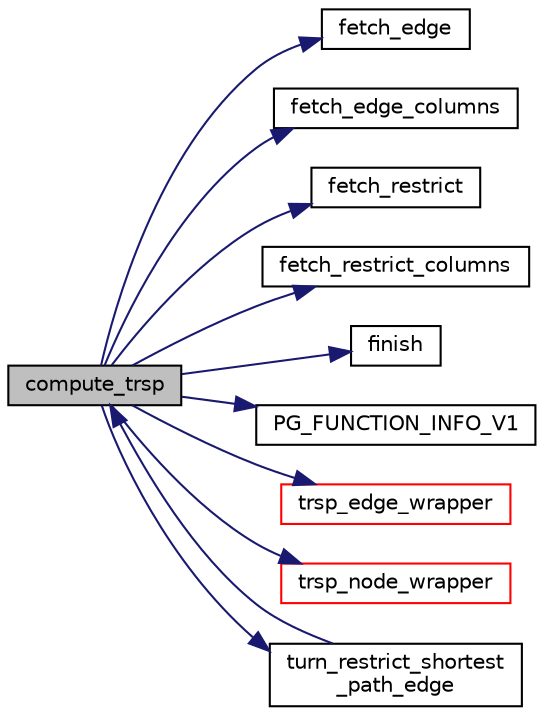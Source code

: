 digraph "compute_trsp"
{
  edge [fontname="Helvetica",fontsize="10",labelfontname="Helvetica",labelfontsize="10"];
  node [fontname="Helvetica",fontsize="10",shape=record];
  rankdir="LR";
  Node0 [label="compute_trsp",height=0.2,width=0.4,color="black", fillcolor="grey75", style="filled", fontcolor="black"];
  Node0 -> Node1 [color="midnightblue",fontsize="10",style="solid",fontname="Helvetica"];
  Node1 [label="fetch_edge",height=0.2,width=0.4,color="black", fillcolor="white", style="filled",URL="$trsp_8c.html#abcd007a7a8d5408a84f9572afc0b13a0"];
  Node0 -> Node2 [color="midnightblue",fontsize="10",style="solid",fontname="Helvetica"];
  Node2 [label="fetch_edge_columns",height=0.2,width=0.4,color="black", fillcolor="white", style="filled",URL="$trsp_8c.html#aa2255175b96837aebe5f2a28b57f72a7"];
  Node0 -> Node3 [color="midnightblue",fontsize="10",style="solid",fontname="Helvetica"];
  Node3 [label="fetch_restrict",height=0.2,width=0.4,color="black", fillcolor="white", style="filled",URL="$trsp_8c.html#a08bb74b6255b8a583fd953d6995723df"];
  Node0 -> Node4 [color="midnightblue",fontsize="10",style="solid",fontname="Helvetica"];
  Node4 [label="fetch_restrict_columns",height=0.2,width=0.4,color="black", fillcolor="white", style="filled",URL="$trsp_8c.html#a7623760f545a367335141630d9e715ac"];
  Node0 -> Node5 [color="midnightblue",fontsize="10",style="solid",fontname="Helvetica"];
  Node5 [label="finish",height=0.2,width=0.4,color="black", fillcolor="white", style="filled",URL="$trsp_8c.html#adbf69d62298e4d47f81c749cebaad544"];
  Node0 -> Node6 [color="midnightblue",fontsize="10",style="solid",fontname="Helvetica"];
  Node6 [label="PG_FUNCTION_INFO_V1",height=0.2,width=0.4,color="black", fillcolor="white", style="filled",URL="$trsp_8c.html#adec7d5d9673f61fbf743dfec8a6ca581"];
  Node0 -> Node7 [color="midnightblue",fontsize="10",style="solid",fontname="Helvetica"];
  Node7 [label="trsp_edge_wrapper",height=0.2,width=0.4,color="red", fillcolor="white", style="filled",URL="$trsp__core_8cpp.html#a9936d9f5cc903264889dd89eb99b219d"];
  Node0 -> Node13 [color="midnightblue",fontsize="10",style="solid",fontname="Helvetica"];
  Node13 [label="trsp_node_wrapper",height=0.2,width=0.4,color="red", fillcolor="white", style="filled",URL="$trsp__core_8cpp.html#af877d20ad719f88ee253407e65fecc60"];
  Node0 -> Node14 [color="midnightblue",fontsize="10",style="solid",fontname="Helvetica"];
  Node14 [label="turn_restrict_shortest\l_path_edge",height=0.2,width=0.4,color="black", fillcolor="white", style="filled",URL="$trsp_8c.html#a938bf6c15c229413b975362c1bc510ce"];
  Node14 -> Node0 [color="midnightblue",fontsize="10",style="solid",fontname="Helvetica"];
}
